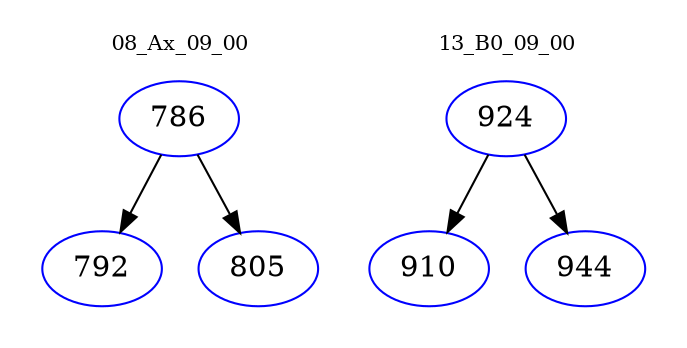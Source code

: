 digraph{
subgraph cluster_0 {
color = white
label = "08_Ax_09_00";
fontsize=10;
T0_786 [label="786", color="blue"]
T0_786 -> T0_792 [color="black"]
T0_792 [label="792", color="blue"]
T0_786 -> T0_805 [color="black"]
T0_805 [label="805", color="blue"]
}
subgraph cluster_1 {
color = white
label = "13_B0_09_00";
fontsize=10;
T1_924 [label="924", color="blue"]
T1_924 -> T1_910 [color="black"]
T1_910 [label="910", color="blue"]
T1_924 -> T1_944 [color="black"]
T1_944 [label="944", color="blue"]
}
}
